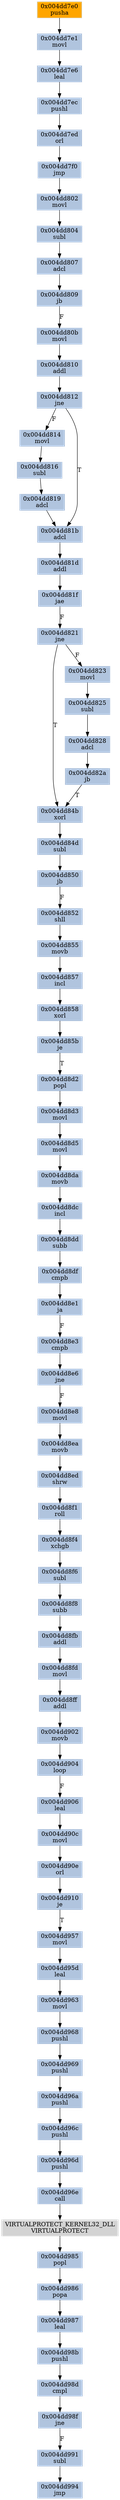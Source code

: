 strict digraph G {
	graph [bgcolor=transparent,
		name=G
	];
	node [color=lightsteelblue,
		fillcolor=lightsteelblue,
		shape=rectangle,
		style=filled
	];
	"0x004dd8fb"	[label="0x004dd8fb
addl"];
	"0x004dd8fd"	[label="0x004dd8fd
movl"];
	"0x004dd8fb" -> "0x004dd8fd"	[color="#000000"];
	"0x004dd8ff"	[label="0x004dd8ff
addl"];
	"0x004dd902"	[label="0x004dd902
movb"];
	"0x004dd8ff" -> "0x004dd902"	[color="#000000"];
	"0x004dd987"	[label="0x004dd987
leal"];
	"0x004dd98b"	[label="0x004dd98b
pushl"];
	"0x004dd987" -> "0x004dd98b"	[color="#000000"];
	"0x004dd98f"	[label="0x004dd98f
jne"];
	"0x004dd991"	[label="0x004dd991
subl"];
	"0x004dd98f" -> "0x004dd991"	[color="#000000",
		label=F];
	"0x004dd8e1"	[label="0x004dd8e1
ja"];
	"0x004dd8e3"	[label="0x004dd8e3
cmpb"];
	"0x004dd8e1" -> "0x004dd8e3"	[color="#000000",
		label=F];
	"0x004dd8f1"	[label="0x004dd8f1
roll"];
	"0x004dd8f4"	[label="0x004dd8f4
xchgb"];
	"0x004dd8f1" -> "0x004dd8f4"	[color="#000000"];
	"0x004dd8ed"	[label="0x004dd8ed
shrw"];
	"0x004dd8ed" -> "0x004dd8f1"	[color="#000000"];
	"0x004dd807"	[label="0x004dd807
adcl"];
	"0x004dd809"	[label="0x004dd809
jb"];
	"0x004dd807" -> "0x004dd809"	[color="#000000"];
	"0x004dd7ec"	[label="0x004dd7ec
pushl"];
	"0x004dd7ed"	[label="0x004dd7ed
orl"];
	"0x004dd7ec" -> "0x004dd7ed"	[color="#000000"];
	"0x004dd96a"	[label="0x004dd96a
pushl"];
	"0x004dd96c"	[label="0x004dd96c
pushl"];
	"0x004dd96a" -> "0x004dd96c"	[color="#000000"];
	"0x004dd95d"	[label="0x004dd95d
leal"];
	"0x004dd963"	[label="0x004dd963
movl"];
	"0x004dd95d" -> "0x004dd963"	[color="#000000"];
	"0x004dd8df"	[label="0x004dd8df
cmpb"];
	"0x004dd8df" -> "0x004dd8e1"	[color="#000000"];
	"0x004dd8dc"	[label="0x004dd8dc
incl"];
	"0x004dd8dd"	[label="0x004dd8dd
subb"];
	"0x004dd8dc" -> "0x004dd8dd"	[color="#000000"];
	"0x004dd7f0"	[label="0x004dd7f0
jmp"];
	"0x004dd7ed" -> "0x004dd7f0"	[color="#000000"];
	"0x004dd7e6"	[label="0x004dd7e6
leal"];
	"0x004dd7e6" -> "0x004dd7ec"	[color="#000000"];
	"0x004dd7e0"	[color=lightgrey,
		fillcolor=orange,
		label="0x004dd7e0
pusha"];
	"0x004dd7e1"	[label="0x004dd7e1
movl"];
	"0x004dd7e0" -> "0x004dd7e1"	[color="#000000"];
	"0x004dd8fd" -> "0x004dd8ff"	[color="#000000"];
	"0x004dd81d"	[label="0x004dd81d
addl"];
	"0x004dd81f"	[label="0x004dd81f
jae"];
	"0x004dd81d" -> "0x004dd81f"	[color="#000000"];
	"0x004dd969"	[label="0x004dd969
pushl"];
	"0x004dd969" -> "0x004dd96a"	[color="#000000"];
	"0x004dd8d2"	[label="0x004dd8d2
popl"];
	"0x004dd8d3"	[label="0x004dd8d3
movl"];
	"0x004dd8d2" -> "0x004dd8d3"	[color="#000000"];
	"0x004dd80b"	[label="0x004dd80b
movl"];
	"0x004dd809" -> "0x004dd80b"	[color="#000000",
		label=F];
	"0x004dd8dd" -> "0x004dd8df"	[color="#000000"];
	"0x004dd810"	[label="0x004dd810
addl"];
	"0x004dd80b" -> "0x004dd810"	[color="#000000"];
	"0x004dd986"	[label="0x004dd986
popa"];
	"0x004dd986" -> "0x004dd987"	[color="#000000"];
	"0x004dd906"	[label="0x004dd906
leal"];
	"0x004dd90c"	[label="0x004dd90c
movl"];
	"0x004dd906" -> "0x004dd90c"	[color="#000000"];
	"0x004dd84b"	[label="0x004dd84b
xorl"];
	"0x004dd84d"	[label="0x004dd84d
subl"];
	"0x004dd84b" -> "0x004dd84d"	[color="#000000"];
	"0x004dd82a"	[label="0x004dd82a
jb"];
	"0x004dd82a" -> "0x004dd84b"	[color="#000000",
		label=T];
	"0x004dd850"	[label="0x004dd850
jb"];
	"0x004dd84d" -> "0x004dd850"	[color="#000000"];
	"0x004dd994"	[label="0x004dd994
jmp"];
	"0x004dd991" -> "0x004dd994"	[color="#000000"];
	"0x004dd8f6"	[label="0x004dd8f6
subl"];
	"0x004dd8f4" -> "0x004dd8f6"	[color="#000000"];
	"0x004dd857"	[label="0x004dd857
incl"];
	"0x004dd858"	[label="0x004dd858
xorl"];
	"0x004dd857" -> "0x004dd858"	[color="#000000"];
	"0x004dd957"	[label="0x004dd957
movl"];
	"0x004dd957" -> "0x004dd95d"	[color="#000000"];
	"0x004dd8f8"	[label="0x004dd8f8
subb"];
	"0x004dd8f6" -> "0x004dd8f8"	[color="#000000"];
	"0x004dd812"	[label="0x004dd812
jne"];
	"0x004dd814"	[label="0x004dd814
movl"];
	"0x004dd812" -> "0x004dd814"	[color="#000000",
		label=F];
	"0x004dd81b"	[label="0x004dd81b
adcl"];
	"0x004dd812" -> "0x004dd81b"	[color="#000000",
		label=T];
	"0x004dd90e"	[label="0x004dd90e
orl"];
	"0x004dd90c" -> "0x004dd90e"	[color="#000000"];
	"0x004dd8d5"	[label="0x004dd8d5
movl"];
	"0x004dd8d3" -> "0x004dd8d5"	[color="#000000"];
	"0x004dd8e6"	[label="0x004dd8e6
jne"];
	"0x004dd8e8"	[label="0x004dd8e8
movl"];
	"0x004dd8e6" -> "0x004dd8e8"	[color="#000000",
		label=F];
	"0x004dd904"	[label="0x004dd904
loop"];
	"0x004dd904" -> "0x004dd906"	[color="#000000",
		label=F];
	"0x004dd968"	[label="0x004dd968
pushl"];
	"0x004dd968" -> "0x004dd969"	[color="#000000"];
	"0x004dd8ea"	[label="0x004dd8ea
movb"];
	"0x004dd8e8" -> "0x004dd8ea"	[color="#000000"];
	"0x004dd902" -> "0x004dd904"	[color="#000000"];
	"0x004dd7e1" -> "0x004dd7e6"	[color="#000000"];
	"0x004dd8ea" -> "0x004dd8ed"	[color="#000000"];
	"0x004dd963" -> "0x004dd968"	[color="#000000"];
	"0x004dd85b"	[label="0x004dd85b
je"];
	"0x004dd858" -> "0x004dd85b"	[color="#000000"];
	"0x004dd855"	[label="0x004dd855
movb"];
	"0x004dd855" -> "0x004dd857"	[color="#000000"];
	"0x004dd98d"	[label="0x004dd98d
cmpl"];
	"0x004dd98b" -> "0x004dd98d"	[color="#000000"];
	"0x004dd802"	[label="0x004dd802
movl"];
	"0x004dd804"	[label="0x004dd804
subl"];
	"0x004dd802" -> "0x004dd804"	[color="#000000"];
	"0x004dd8da"	[label="0x004dd8da
movb"];
	"0x004dd8d5" -> "0x004dd8da"	[color="#000000"];
	"0x004dd816"	[label="0x004dd816
subl"];
	"0x004dd814" -> "0x004dd816"	[color="#000000"];
	"0x004dd8f8" -> "0x004dd8fb"	[color="#000000"];
	"0x004dd98d" -> "0x004dd98f"	[color="#000000"];
	VIRTUALPROTECT_KERNEL32_DLL	[color=lightgrey,
		fillcolor=lightgrey,
		label="VIRTUALPROTECT_KERNEL32_DLL
VIRTUALPROTECT"];
	"0x004dd985"	[label="0x004dd985
popl"];
	VIRTUALPROTECT_KERNEL32_DLL -> "0x004dd985"	[color="#000000"];
	"0x004dd910"	[label="0x004dd910
je"];
	"0x004dd90e" -> "0x004dd910"	[color="#000000"];
	"0x004dd821"	[label="0x004dd821
jne"];
	"0x004dd81f" -> "0x004dd821"	[color="#000000",
		label=F];
	"0x004dd8e3" -> "0x004dd8e6"	[color="#000000"];
	"0x004dd96e"	[label="0x004dd96e
call"];
	"0x004dd96e" -> VIRTUALPROTECT_KERNEL32_DLL	[color="#000000"];
	"0x004dd96d"	[label="0x004dd96d
pushl"];
	"0x004dd96d" -> "0x004dd96e"	[color="#000000"];
	"0x004dd821" -> "0x004dd84b"	[color="#000000",
		label=T];
	"0x004dd823"	[label="0x004dd823
movl"];
	"0x004dd821" -> "0x004dd823"	[color="#000000",
		label=F];
	"0x004dd804" -> "0x004dd807"	[color="#000000"];
	"0x004dd828"	[label="0x004dd828
adcl"];
	"0x004dd828" -> "0x004dd82a"	[color="#000000"];
	"0x004dd810" -> "0x004dd812"	[color="#000000"];
	"0x004dd825"	[label="0x004dd825
subl"];
	"0x004dd823" -> "0x004dd825"	[color="#000000"];
	"0x004dd8da" -> "0x004dd8dc"	[color="#000000"];
	"0x004dd85b" -> "0x004dd8d2"	[color="#000000",
		label=T];
	"0x004dd985" -> "0x004dd986"	[color="#000000"];
	"0x004dd910" -> "0x004dd957"	[color="#000000",
		label=T];
	"0x004dd819"	[label="0x004dd819
adcl"];
	"0x004dd816" -> "0x004dd819"	[color="#000000"];
	"0x004dd819" -> "0x004dd81b"	[color="#000000"];
	"0x004dd7f0" -> "0x004dd802"	[color="#000000"];
	"0x004dd852"	[label="0x004dd852
shll"];
	"0x004dd852" -> "0x004dd855"	[color="#000000"];
	"0x004dd96c" -> "0x004dd96d"	[color="#000000"];
	"0x004dd81b" -> "0x004dd81d"	[color="#000000"];
	"0x004dd850" -> "0x004dd852"	[color="#000000",
		label=F];
	"0x004dd825" -> "0x004dd828"	[color="#000000"];
}

